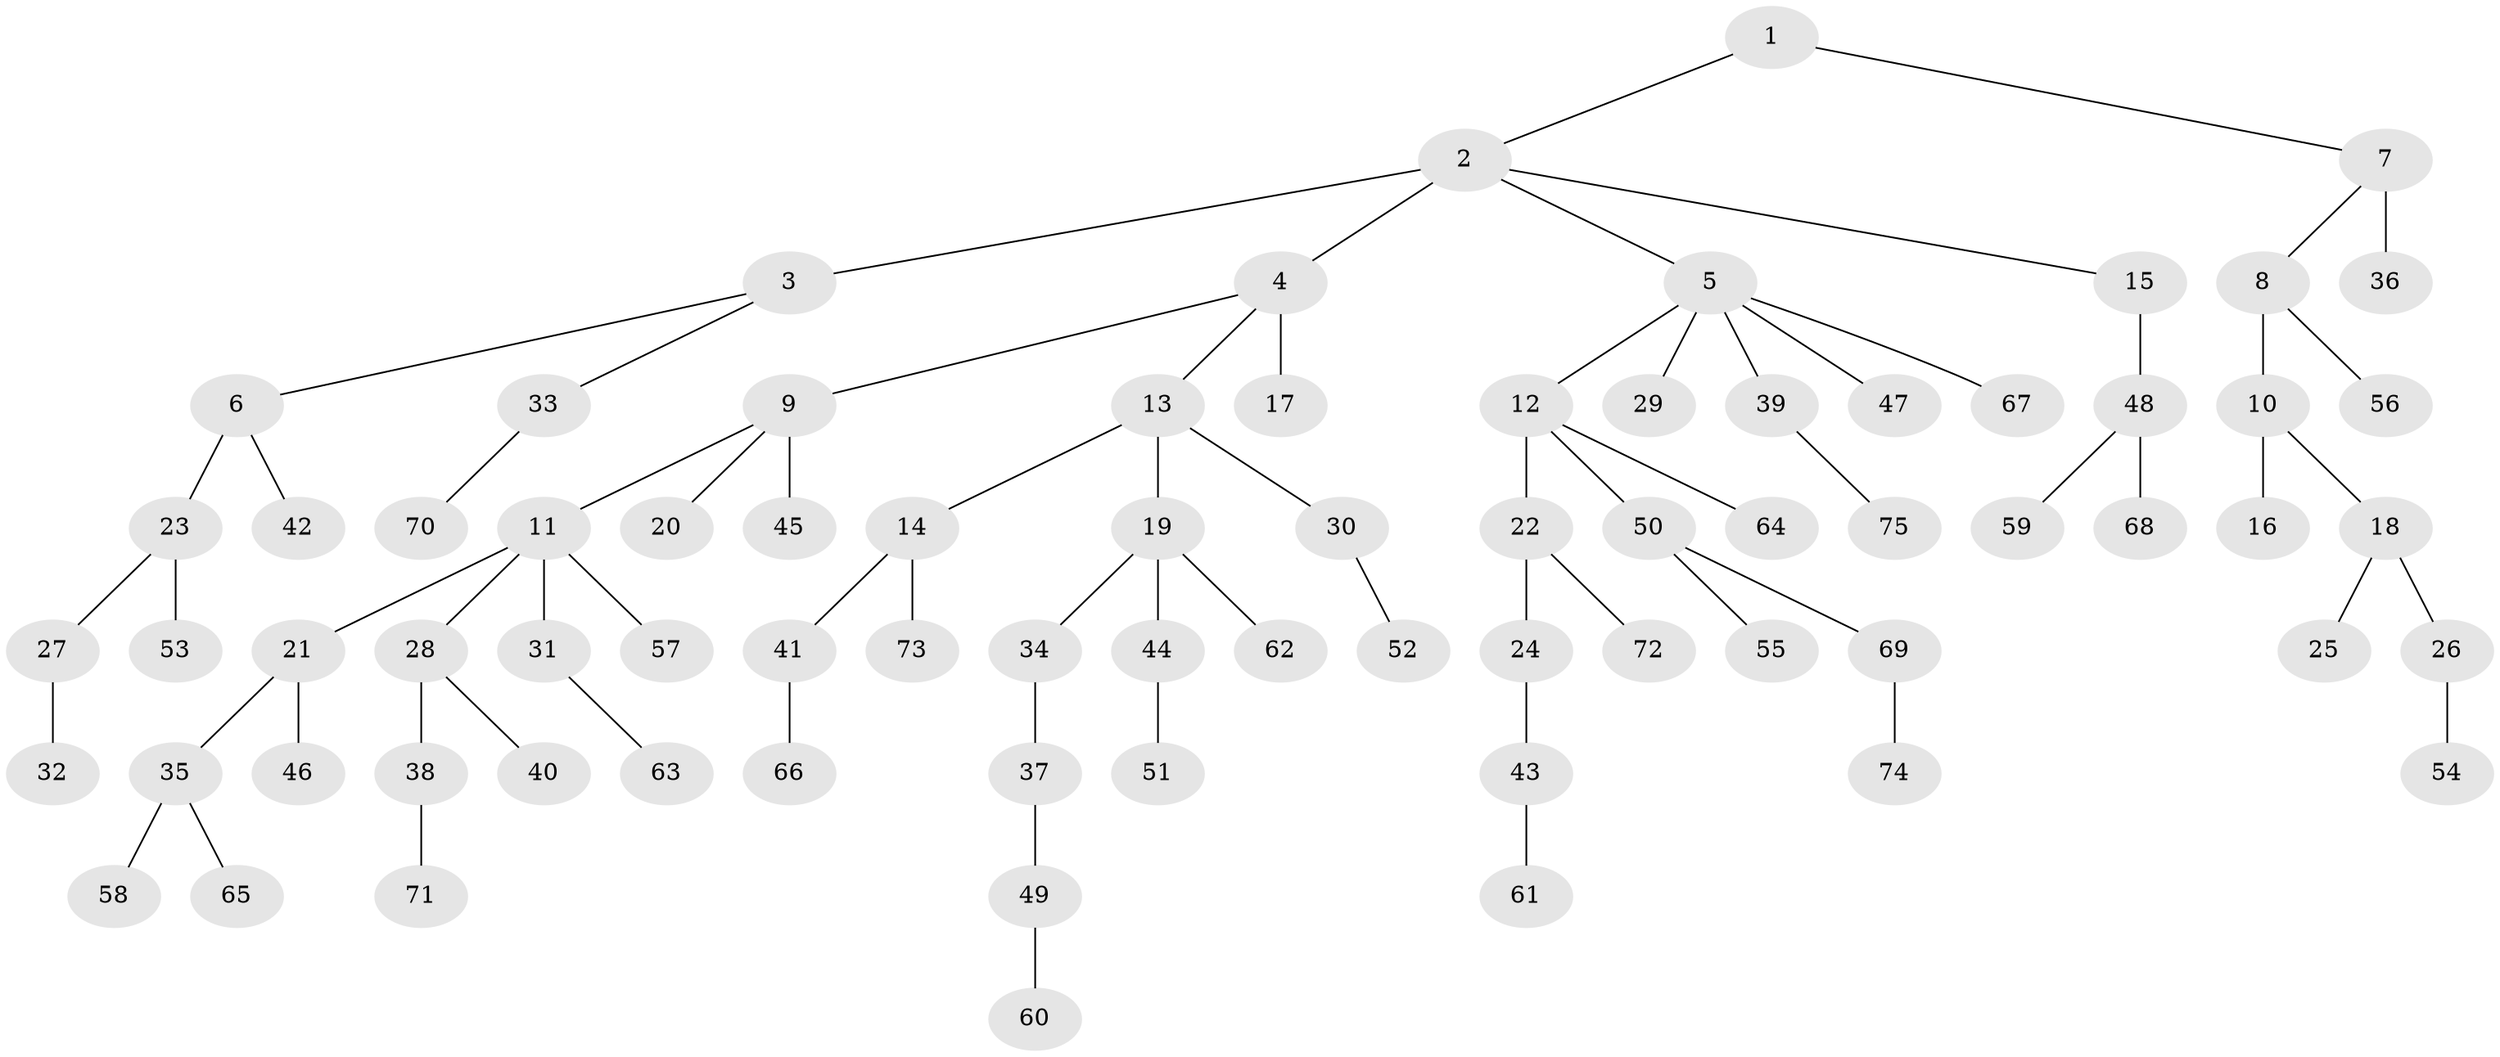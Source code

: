 // original degree distribution, {3: 0.10884353741496598, 5: 0.04081632653061224, 4: 0.05442176870748299, 7: 0.02040816326530612, 1: 0.48299319727891155, 2: 0.2857142857142857, 6: 0.006802721088435374}
// Generated by graph-tools (version 1.1) at 2025/36/03/09/25 02:36:36]
// undirected, 75 vertices, 74 edges
graph export_dot {
graph [start="1"]
  node [color=gray90,style=filled];
  1;
  2;
  3;
  4;
  5;
  6;
  7;
  8;
  9;
  10;
  11;
  12;
  13;
  14;
  15;
  16;
  17;
  18;
  19;
  20;
  21;
  22;
  23;
  24;
  25;
  26;
  27;
  28;
  29;
  30;
  31;
  32;
  33;
  34;
  35;
  36;
  37;
  38;
  39;
  40;
  41;
  42;
  43;
  44;
  45;
  46;
  47;
  48;
  49;
  50;
  51;
  52;
  53;
  54;
  55;
  56;
  57;
  58;
  59;
  60;
  61;
  62;
  63;
  64;
  65;
  66;
  67;
  68;
  69;
  70;
  71;
  72;
  73;
  74;
  75;
  1 -- 2 [weight=1.0];
  1 -- 7 [weight=1.0];
  2 -- 3 [weight=2.0];
  2 -- 4 [weight=1.0];
  2 -- 5 [weight=1.0];
  2 -- 15 [weight=1.0];
  3 -- 6 [weight=1.0];
  3 -- 33 [weight=1.0];
  4 -- 9 [weight=1.0];
  4 -- 13 [weight=1.0];
  4 -- 17 [weight=2.0];
  5 -- 12 [weight=1.0];
  5 -- 29 [weight=1.0];
  5 -- 39 [weight=1.0];
  5 -- 47 [weight=1.0];
  5 -- 67 [weight=1.0];
  6 -- 23 [weight=2.0];
  6 -- 42 [weight=1.0];
  7 -- 8 [weight=1.0];
  7 -- 36 [weight=3.0];
  8 -- 10 [weight=1.0];
  8 -- 56 [weight=1.0];
  9 -- 11 [weight=1.0];
  9 -- 20 [weight=1.0];
  9 -- 45 [weight=3.0];
  10 -- 16 [weight=1.0];
  10 -- 18 [weight=1.0];
  11 -- 21 [weight=2.0];
  11 -- 28 [weight=1.0];
  11 -- 31 [weight=1.0];
  11 -- 57 [weight=1.0];
  12 -- 22 [weight=1.0];
  12 -- 50 [weight=1.0];
  12 -- 64 [weight=1.0];
  13 -- 14 [weight=1.0];
  13 -- 19 [weight=1.0];
  13 -- 30 [weight=1.0];
  14 -- 41 [weight=1.0];
  14 -- 73 [weight=1.0];
  15 -- 48 [weight=2.0];
  18 -- 25 [weight=1.0];
  18 -- 26 [weight=1.0];
  19 -- 34 [weight=1.0];
  19 -- 44 [weight=2.0];
  19 -- 62 [weight=1.0];
  21 -- 35 [weight=1.0];
  21 -- 46 [weight=1.0];
  22 -- 24 [weight=2.0];
  22 -- 72 [weight=1.0];
  23 -- 27 [weight=1.0];
  23 -- 53 [weight=1.0];
  24 -- 43 [weight=1.0];
  26 -- 54 [weight=1.0];
  27 -- 32 [weight=3.0];
  28 -- 38 [weight=1.0];
  28 -- 40 [weight=1.0];
  30 -- 52 [weight=1.0];
  31 -- 63 [weight=1.0];
  33 -- 70 [weight=1.0];
  34 -- 37 [weight=1.0];
  35 -- 58 [weight=1.0];
  35 -- 65 [weight=1.0];
  37 -- 49 [weight=1.0];
  38 -- 71 [weight=1.0];
  39 -- 75 [weight=1.0];
  41 -- 66 [weight=2.0];
  43 -- 61 [weight=1.0];
  44 -- 51 [weight=1.0];
  48 -- 59 [weight=1.0];
  48 -- 68 [weight=1.0];
  49 -- 60 [weight=1.0];
  50 -- 55 [weight=2.0];
  50 -- 69 [weight=1.0];
  69 -- 74 [weight=1.0];
}
